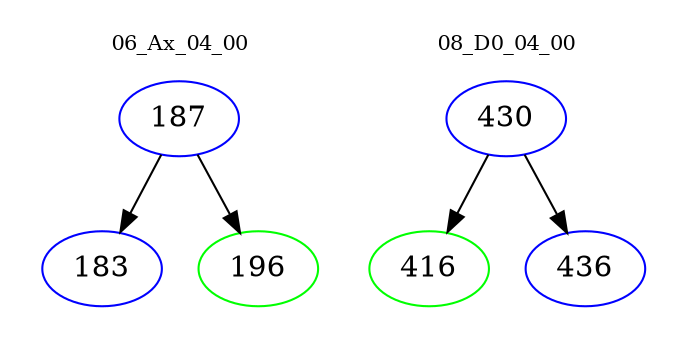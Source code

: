 digraph{
subgraph cluster_0 {
color = white
label = "06_Ax_04_00";
fontsize=10;
T0_187 [label="187", color="blue"]
T0_187 -> T0_183 [color="black"]
T0_183 [label="183", color="blue"]
T0_187 -> T0_196 [color="black"]
T0_196 [label="196", color="green"]
}
subgraph cluster_1 {
color = white
label = "08_D0_04_00";
fontsize=10;
T1_430 [label="430", color="blue"]
T1_430 -> T1_416 [color="black"]
T1_416 [label="416", color="green"]
T1_430 -> T1_436 [color="black"]
T1_436 [label="436", color="blue"]
}
}
